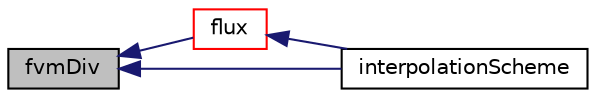digraph "fvmDiv"
{
  bgcolor="transparent";
  edge [fontname="Helvetica",fontsize="10",labelfontname="Helvetica",labelfontsize="10"];
  node [fontname="Helvetica",fontsize="10",shape=record];
  rankdir="LR";
  Node1 [label="fvmDiv",height=0.2,width=0.4,color="black", fillcolor="grey75", style="filled", fontcolor="black"];
  Node1 -> Node2 [dir="back",color="midnightblue",fontsize="10",style="solid",fontname="Helvetica"];
  Node2 [label="flux",height=0.2,width=0.4,color="red",URL="$a01595.html#aa7c4ce4a2accb693290511e81b0427ac"];
  Node2 -> Node3 [dir="back",color="midnightblue",fontsize="10",style="solid",fontname="Helvetica"];
  Node3 [label="interpolationScheme",height=0.2,width=0.4,color="black",URL="$a01595.html#adf95ab3382ba4ab180830588bb7af973"];
  Node1 -> Node3 [dir="back",color="midnightblue",fontsize="10",style="solid",fontname="Helvetica"];
}
